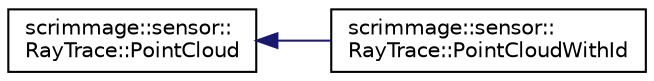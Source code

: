 digraph "Graphical Class Hierarchy"
{
 // LATEX_PDF_SIZE
  edge [fontname="Helvetica",fontsize="10",labelfontname="Helvetica",labelfontsize="10"];
  node [fontname="Helvetica",fontsize="10",shape=record];
  rankdir="LR";
  Node0 [label="scrimmage::sensor::\lRayTrace::PointCloud",height=0.2,width=0.4,color="black", fillcolor="white", style="filled",URL="$classscrimmage_1_1sensor_1_1RayTrace_1_1PointCloud.html",tooltip=" "];
  Node0 -> Node1 [dir="back",color="midnightblue",fontsize="10",style="solid",fontname="Helvetica"];
  Node1 [label="scrimmage::sensor::\lRayTrace::PointCloudWithId",height=0.2,width=0.4,color="black", fillcolor="white", style="filled",URL="$classscrimmage_1_1sensor_1_1RayTrace_1_1PointCloudWithId.html",tooltip=" "];
}

